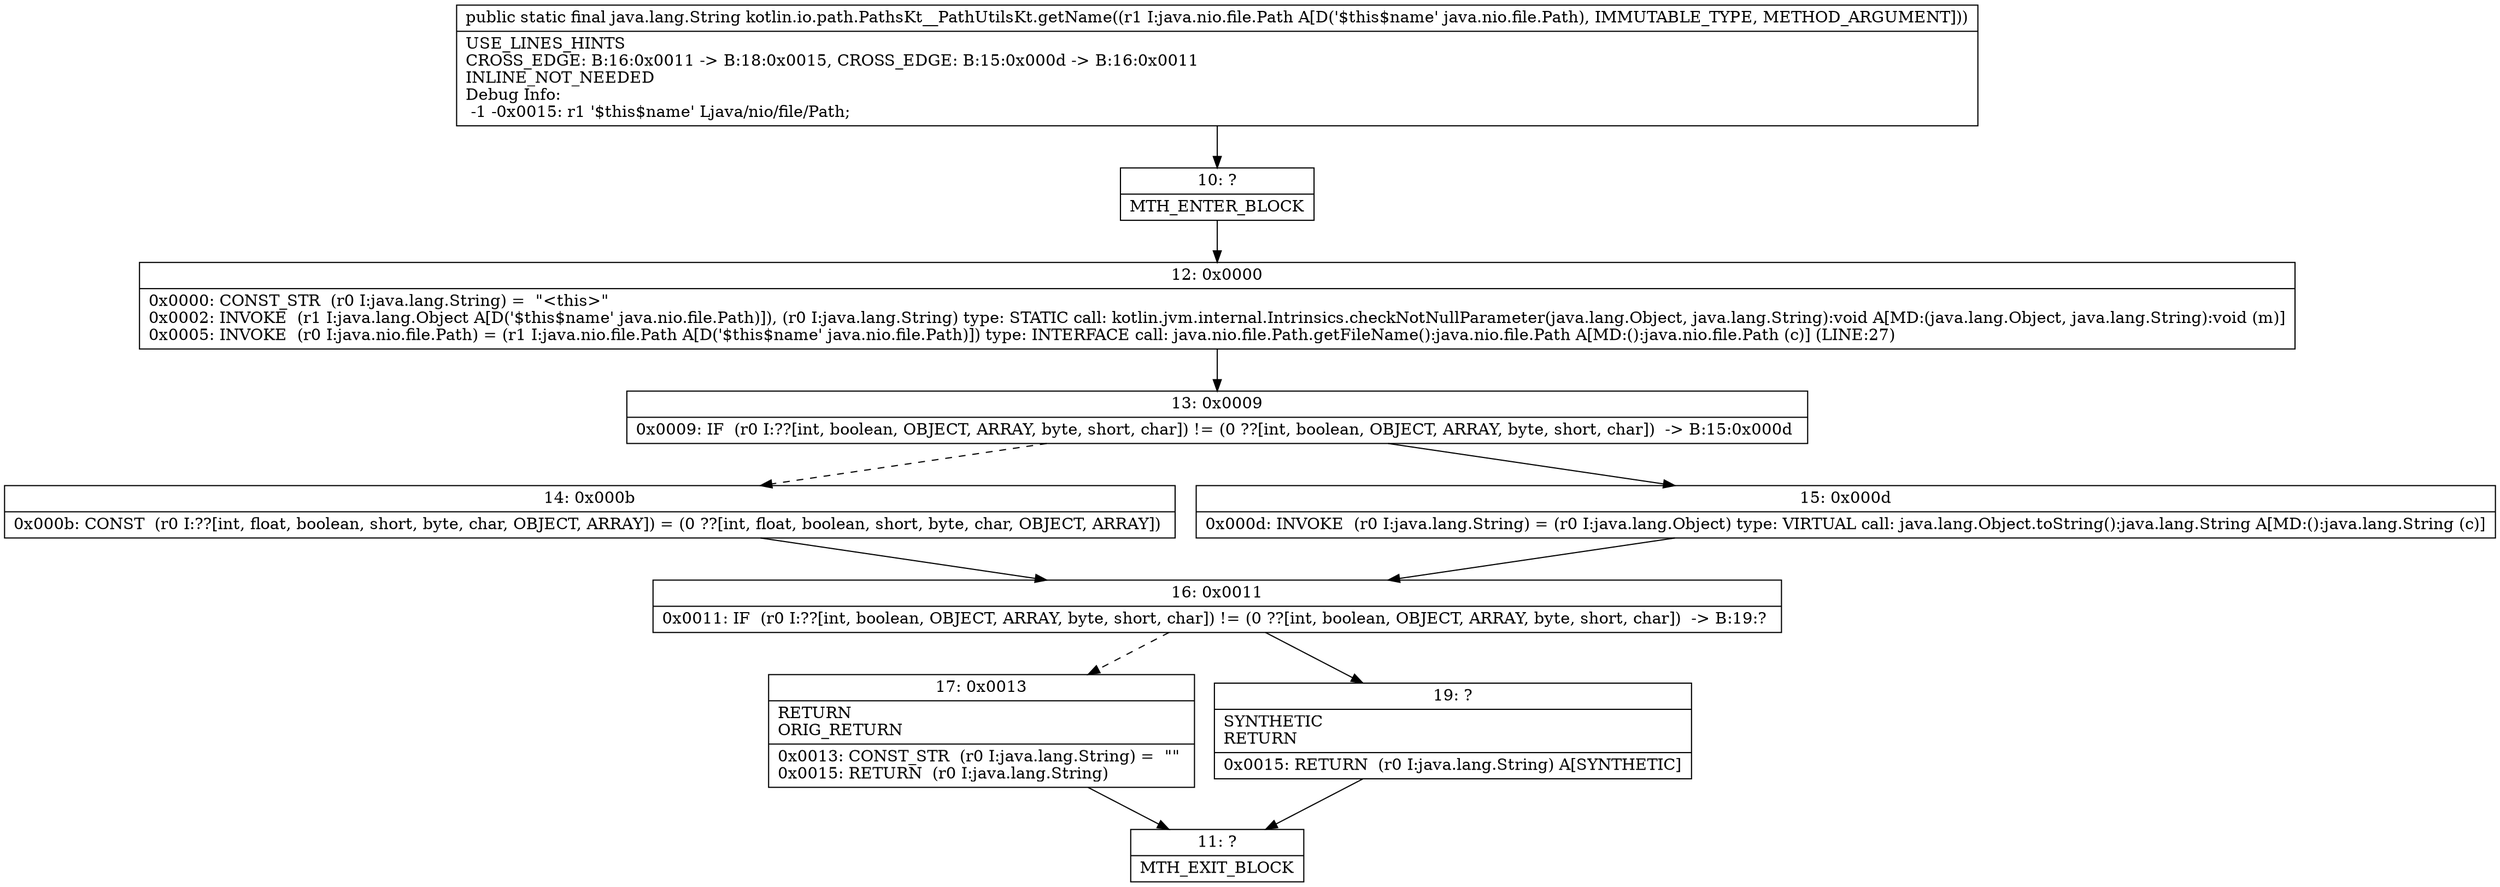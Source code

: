 digraph "CFG forkotlin.io.path.PathsKt__PathUtilsKt.getName(Ljava\/nio\/file\/Path;)Ljava\/lang\/String;" {
Node_10 [shape=record,label="{10\:\ ?|MTH_ENTER_BLOCK\l}"];
Node_12 [shape=record,label="{12\:\ 0x0000|0x0000: CONST_STR  (r0 I:java.lang.String) =  \"\<this\>\" \l0x0002: INVOKE  (r1 I:java.lang.Object A[D('$this$name' java.nio.file.Path)]), (r0 I:java.lang.String) type: STATIC call: kotlin.jvm.internal.Intrinsics.checkNotNullParameter(java.lang.Object, java.lang.String):void A[MD:(java.lang.Object, java.lang.String):void (m)]\l0x0005: INVOKE  (r0 I:java.nio.file.Path) = (r1 I:java.nio.file.Path A[D('$this$name' java.nio.file.Path)]) type: INTERFACE call: java.nio.file.Path.getFileName():java.nio.file.Path A[MD:():java.nio.file.Path (c)] (LINE:27)\l}"];
Node_13 [shape=record,label="{13\:\ 0x0009|0x0009: IF  (r0 I:??[int, boolean, OBJECT, ARRAY, byte, short, char]) != (0 ??[int, boolean, OBJECT, ARRAY, byte, short, char])  \-\> B:15:0x000d \l}"];
Node_14 [shape=record,label="{14\:\ 0x000b|0x000b: CONST  (r0 I:??[int, float, boolean, short, byte, char, OBJECT, ARRAY]) = (0 ??[int, float, boolean, short, byte, char, OBJECT, ARRAY]) \l}"];
Node_16 [shape=record,label="{16\:\ 0x0011|0x0011: IF  (r0 I:??[int, boolean, OBJECT, ARRAY, byte, short, char]) != (0 ??[int, boolean, OBJECT, ARRAY, byte, short, char])  \-\> B:19:? \l}"];
Node_17 [shape=record,label="{17\:\ 0x0013|RETURN\lORIG_RETURN\l|0x0013: CONST_STR  (r0 I:java.lang.String) =  \"\" \l0x0015: RETURN  (r0 I:java.lang.String) \l}"];
Node_11 [shape=record,label="{11\:\ ?|MTH_EXIT_BLOCK\l}"];
Node_19 [shape=record,label="{19\:\ ?|SYNTHETIC\lRETURN\l|0x0015: RETURN  (r0 I:java.lang.String) A[SYNTHETIC]\l}"];
Node_15 [shape=record,label="{15\:\ 0x000d|0x000d: INVOKE  (r0 I:java.lang.String) = (r0 I:java.lang.Object) type: VIRTUAL call: java.lang.Object.toString():java.lang.String A[MD:():java.lang.String (c)]\l}"];
MethodNode[shape=record,label="{public static final java.lang.String kotlin.io.path.PathsKt__PathUtilsKt.getName((r1 I:java.nio.file.Path A[D('$this$name' java.nio.file.Path), IMMUTABLE_TYPE, METHOD_ARGUMENT]))  | USE_LINES_HINTS\lCROSS_EDGE: B:16:0x0011 \-\> B:18:0x0015, CROSS_EDGE: B:15:0x000d \-\> B:16:0x0011\lINLINE_NOT_NEEDED\lDebug Info:\l  \-1 \-0x0015: r1 '$this$name' Ljava\/nio\/file\/Path;\l}"];
MethodNode -> Node_10;Node_10 -> Node_12;
Node_12 -> Node_13;
Node_13 -> Node_14[style=dashed];
Node_13 -> Node_15;
Node_14 -> Node_16;
Node_16 -> Node_17[style=dashed];
Node_16 -> Node_19;
Node_17 -> Node_11;
Node_19 -> Node_11;
Node_15 -> Node_16;
}


